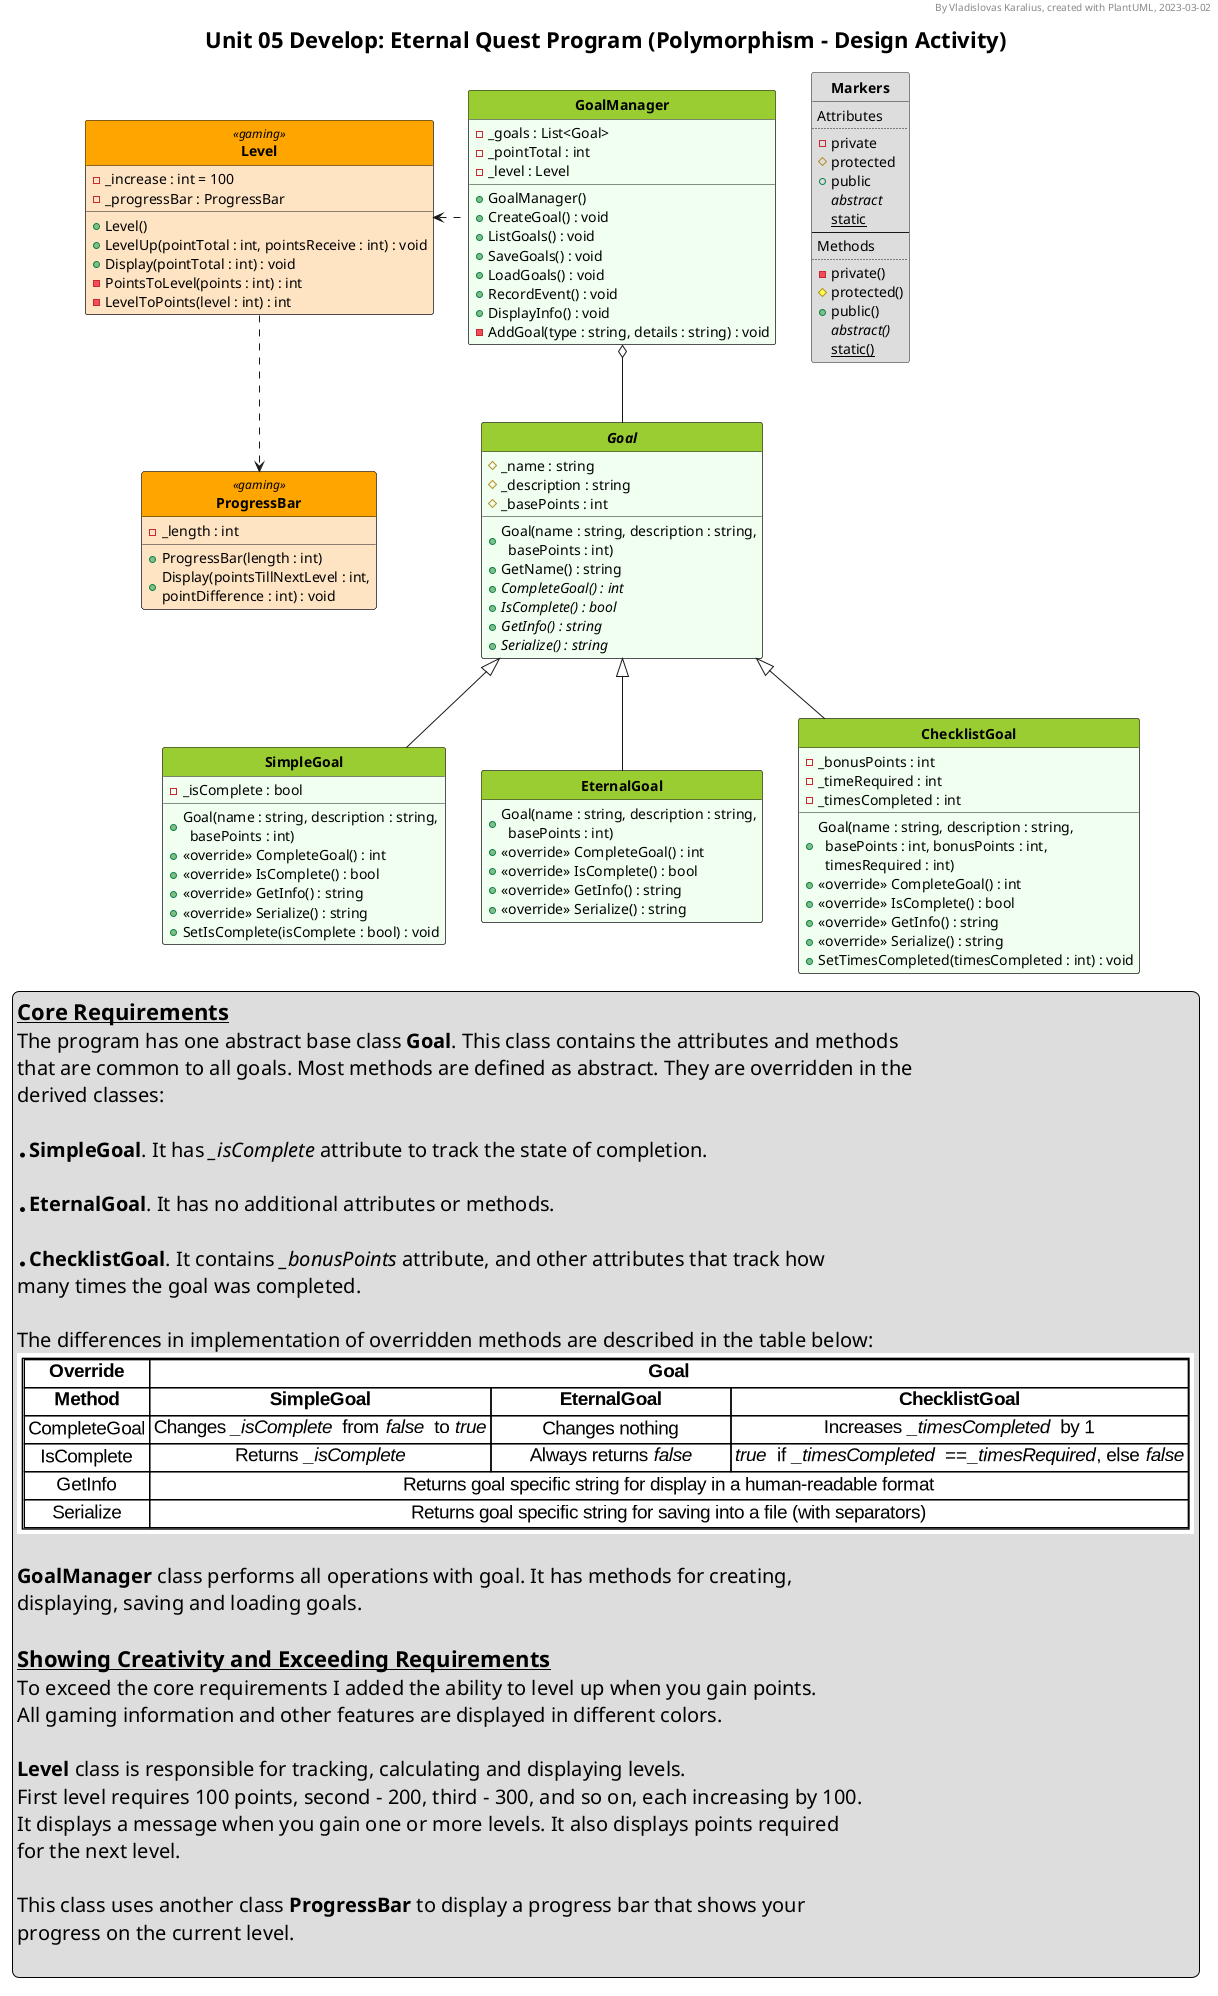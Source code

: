 @startuml UML_diagram

'--Formatting options--
hide circle
hide empty members
'skinparam classAttributeIconSize 0
skinparam style strictuml
'skinparam groupInheritance 2
'skinparam linetype ortho
'skinparam Nodesep 15
'skinparam Ranksep 25
'left to right direction

'--Styling--
'skinparam BackgroundColor White/LightGreen
skinparam TitleFontSize 22

<style>
classDiagram {
  class {
    '-attributes and methods-
    'FontSize 14
    'FontColor black
    'BackgroundColor #fefece
    BackgroundColor #f0fff0
    'RoundCorner 0
    '-class name-
    header {
      'FontSize 12
      'FontColor Black
      FontStyle bold
      BackgroundColor YellowGreen
    }

    ' Alternative class style 1
    .gaming {
      BackgroundColor Bisque
      header {
        BackgroundColor Orange
      }
    }

    ' Alternative class style 2
    .test {
      BackgroundColor #eeeeee
      header {
        BackgroundColor #cccccc
      }
    }
  }

  note {
    BackgroundColor Yellow
  }
  legend {
    FontSize 20
  }
</style>

'--Header, title, caption--
header By Vladislovas Karalius, created with PlantUML, 2023-03-02
title Unit 05 Develop: Eternal Quest Program (Polymorphism - Design Activity)
'caption <:warning:> Constructors without parameters are not shown in this diagram

' Dummy class that explains visibility symbols
class Markers #dddddd {
Attributes
..
- private
# protected
+ public
{abstract} abstract
{static} static
--
Methods
..
- private()
# protected()
+ public()
{abstract} abstract()
{static} static()
}

'Goal -right[hidden]- Markers

'--Main--
class GoalManager {
  - _goals : List<Goal>
  - _pointTotal : int
  - _level : Level
  + GoalManager()
  + CreateGoal() : void
  + ListGoals() : void
  + SaveGoals() : void
  + LoadGoals() : void
  + RecordEvent() : void
  + DisplayInfo() : void
  - AddGoal(type : string, details : string) : void
}

GoalManager o-- Goal

class Level <<gaming>> {
  - _increase : int = 100
  - _progressBar : ProgressBar
  + Level()
  + LevelUp(pointTotal : int, pointsReceive : int) : void
  + Display(pointTotal : int) : void
  - PointsToLevel(points : int) : int
  - LevelToPoints(level : int) : int
}

GoalManager .left> Level

class ProgressBar <<gaming>> {
  - _length : int
  + ProgressBar(length : int)
  + Display(pointsTillNextLevel : int,\npointDifference : int) : void
}

Level ..> ProgressBar

abstract class Goal {
  # _name : string
  # _description : string
  # _basePoints : int
  + Goal(name : string, description : string,\n  basePoints : int)
  + GetName() : string
  + {abstract} CompleteGoal() : int
  + {abstract} IsComplete() : bool
  + {abstract} GetInfo() : string
  + {abstract} Serialize() : string
}

class SimpleGoal extends Goal {
  - _isComplete : bool
  + Goal(name : string, description : string,\n  basePoints : int)
  + <<override>> CompleteGoal() : int
  + <<override>> IsComplete() : bool
  + <<override>> GetInfo() : string
  + <<override>> Serialize() : string
  + SetIsComplete(isComplete : bool) : void
}

class EternalGoal extends Goal {
  + Goal(name : string, description : string,\n  basePoints : int)
  + <<override>> CompleteGoal() : int
  + <<override>> IsComplete() : bool
  + <<override>> GetInfo() : string
  + <<override>> Serialize() : string
}

class ChecklistGoal extends Goal {
  - _bonusPoints : int
  - _timeRequired : int
  - _timesCompleted : int
  + Goal(name : string, description : string,\n  basePoints : int, bonusPoints : int,\n  timesRequired : int)
  + <<override>> CompleteGoal() : int
  + <<override>> IsComplete() : bool
  + <<override>> GetInfo() : string
  + <<override>> Serialize() : string
  + SetTimesCompleted(timesCompleted : int) : void
}

'--Description--
legend bottom
<size:22>__**Core Requirements**__
The program has one abstract base class **Goal**. This class contains the attributes and methods
that are common to all goals. Most methods are defined as abstract. They are overridden in the
derived classes:

* **SimpleGoal**. It has //_isComplete// attribute to track the state of completion.

* **EternalGoal**. It has no additional attributes or methods.

* **ChecklistGoal**. It contains //_bonusPoints// attribute, and other attributes that track how
many times the goal was completed.

The differences in implementation of overridden methods are described in the table below:
' Experimenting with advanced PlantUML features:
{{
digraph methods {
    methods [shape=none, margin=0
  label=<<font face="Arial"><table border='1' cellborder='1' cellspacing='0'>
  <th>
    <td><b>Override</b></td>
    <td colspan="3"><b>Goal</b></td>
  </th>
  <th>
    <td><b>Method</b></td>
    <td><b>SimpleGoal</b></td>
    <td width="180"><b>EternalGoal</b></td>
    <td><b>ChecklistGoal</b></td>
  </th>
  <tr>
    <td>CompleteGoal</td>
    <td>Changes <i>_isComplete</i>  from <i>false</i>  to <i>true</i></td>
    <td>Changes nothing</td>
    <td>Increases <i>_timesCompleted</i>  by 1</td>
  </tr>
  <tr>
    <td>IsComplete</td>
    <td>Returns <i>_isComplete</i></td>
    <td>Always returns <i>false</i></td>
    <td><i>true</i>  if <i>_timesCompleted</i>  ==<i>_timesRequired</i>, else <i>false</i></td>
  </tr>
  <tr>
    <td>GetInfo</td>
    <td colspan="3">Returns goal specific string for display in a human-readable format</td>
  </tr>
  <tr>
    <td>Serialize</td>
    <td colspan="3">Returns goal specific string for saving into a file (with separators)</td>
  </tr>
</table></font>>
  ];
}
}}

**GoalManager** class performs all operations with goal. It has methods for creating,
displaying, saving and loading goals.

<size:22>__**Showing Creativity and Exceeding Requirements**__
To exceed the core requirements I added the ability to level up when you gain points.
All gaming information and other features are displayed in different colors.

**Level** class is responsible for tracking, calculating and displaying levels.
First level requires 100 points, second - 200, third - 300, and so on, each increasing by 100.
It displays a message when you gain one or more levels. It also displays points required
for the next level.

This class uses another class **ProgressBar** to display a progress bar that shows your
progress on the current level.

endlegend

@enduml